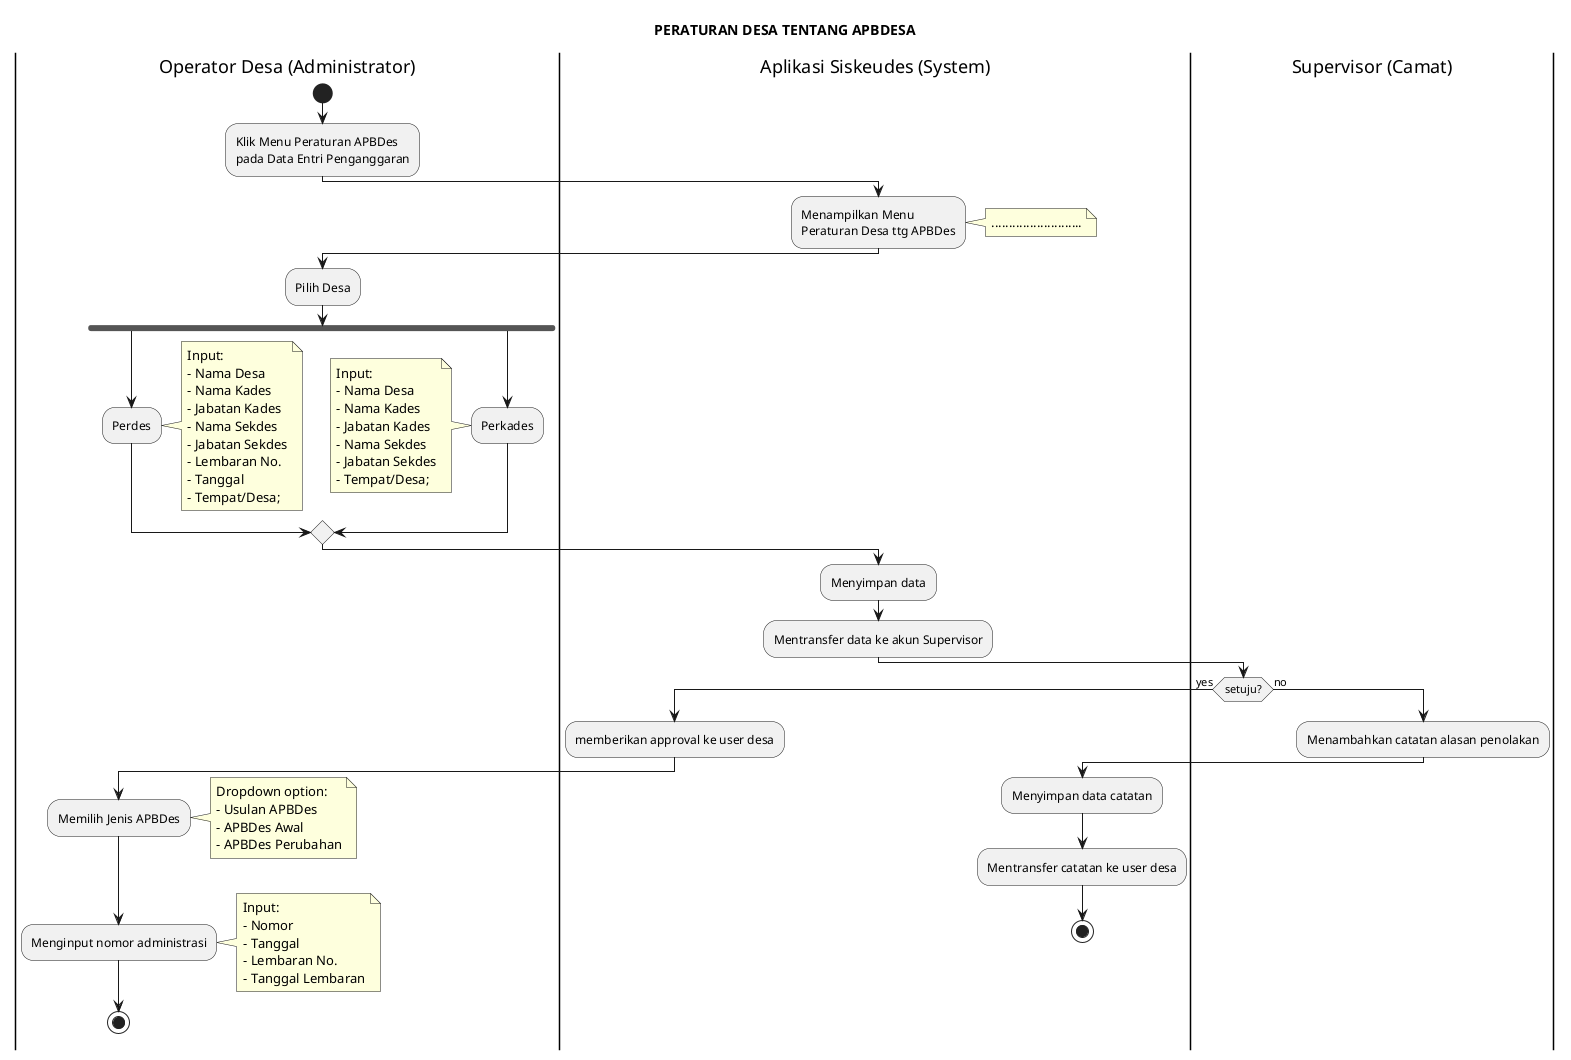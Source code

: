 @startuml
title "PERATURAN DESA TENTANG APBDESA"
|Operator Desa (Administrator)|
start
:Klik Menu Peraturan APBDes
pada Data Entri Penganggaran;
|Aplikasi Siskeudes (System)|
|Supervisor (Camat)|
|Aplikasi Siskeudes (System)|
:Menampilkan Menu
Peraturan Desa ttg APBDes;
note right
    ..........................
end note
|Operator Desa (Administrator)|
:Pilih Desa;
fork
:Perdes;
note right
Input:
- Nama Desa
- Nama Kades
- Jabatan Kades
- Nama Sekdes
- Jabatan Sekdes
- Lembaran No.
- Tanggal
- Tempat/Desa;
endnote
fork again
:Perkades;
note left
Input:
- Nama Desa
- Nama Kades
- Jabatan Kades
- Nama Sekdes
- Jabatan Sekdes
- Tempat/Desa;
end note
end merge
|Aplikasi Siskeudes (System)|
:Menyimpan data;
:Mentransfer data ke akun Supervisor;
|Supervisor (Camat)|
if (setuju?) then (yes);
|Aplikasi Siskeudes (System)|
:memberikan approval ke user desa;
|Operator Desa (Administrator)|
:Memilih Jenis APBDes;
note right
Dropdown option:
- Usulan APBDes
- APBDes Awal
- APBDes Perubahan
end note
:Menginput nomor administrasi;
note right
Input:
- Nomor
- Tanggal
- Lembaran No.
- Tanggal Lembaran
endnote
stop    
|Supervisor (Camat)|
else (no)
:Menambahkan catatan alasan penolakan;
|Aplikasi Siskeudes (System)|
:Menyimpan data catatan;
:Mentransfer catatan ke user desa;
stop




@enduml